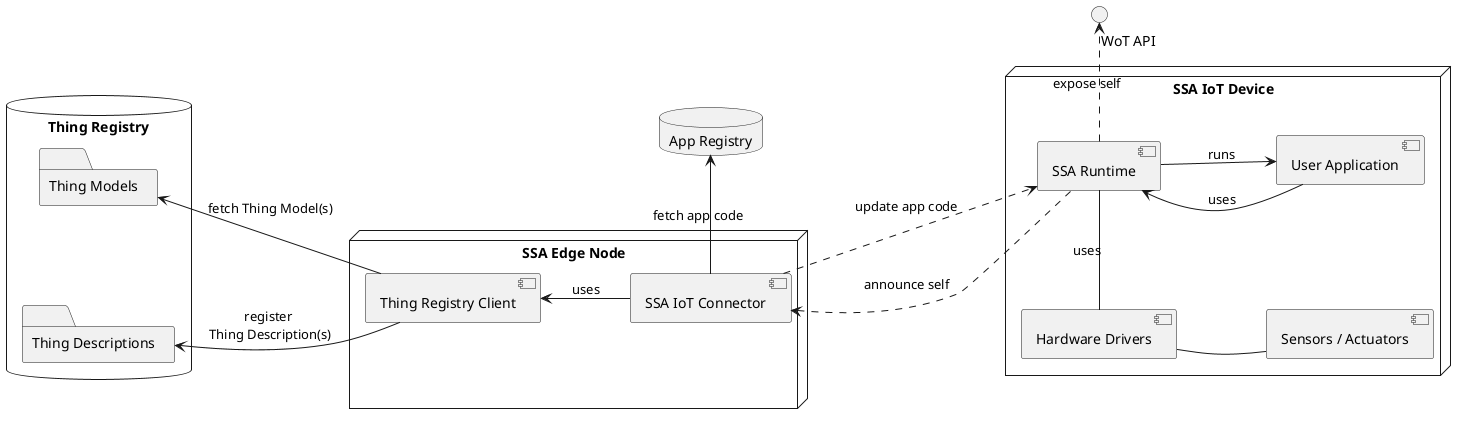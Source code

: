 @startuml

left to right direction
skinparam nodesep 100

() "\t\tWoT API" as wotProt

database "Thing Registry" as db {
    folder "Thing Models" as tms {
        }

    folder "Thing Descriptions" as tds {
        }
}

database "App Registry" as appDB {
}

node "SSA Edge Node" as edgeNode {

    [SSA IoT Connector] as ssaIoT
    [Thing Registry Client] as tRClient

    ssaIoT -u-> tRClient : uses
    ssaIoT -r-> appDB : fetch app code
}

node "SSA IoT Device" as device {
    [SSA Runtime] as ssaRt
    [User Application] as userApp

    [Hardware Drivers] as hwd
    [Sensors / Actuators] as hw

    hwd -d- hw
    ssaRt -l- hwd : uses
    ssaRt -d-> userApp: runs
    userApp -u-> ssaRt: uses
}

tRClient -u-> tds : register \nThing Description(s)
tRClient -u-> tms : fetch Thing Model(s)

ssaIoT -d..> ssaRt : update app code
ssaRt -u..> ssaIoT : announce self
ssaRt -r..> wotProt: expose self

@enduml
